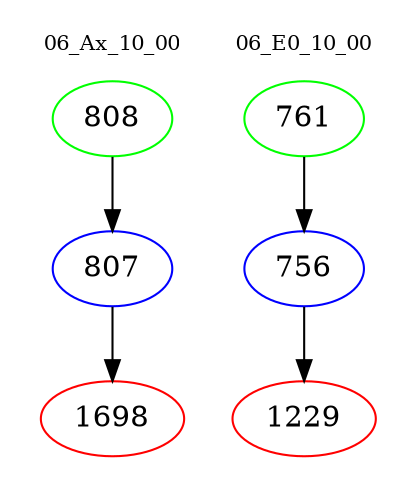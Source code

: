 digraph{
subgraph cluster_0 {
color = white
label = "06_Ax_10_00";
fontsize=10;
T0_808 [label="808", color="green"]
T0_808 -> T0_807 [color="black"]
T0_807 [label="807", color="blue"]
T0_807 -> T0_1698 [color="black"]
T0_1698 [label="1698", color="red"]
}
subgraph cluster_1 {
color = white
label = "06_E0_10_00";
fontsize=10;
T1_761 [label="761", color="green"]
T1_761 -> T1_756 [color="black"]
T1_756 [label="756", color="blue"]
T1_756 -> T1_1229 [color="black"]
T1_1229 [label="1229", color="red"]
}
}

